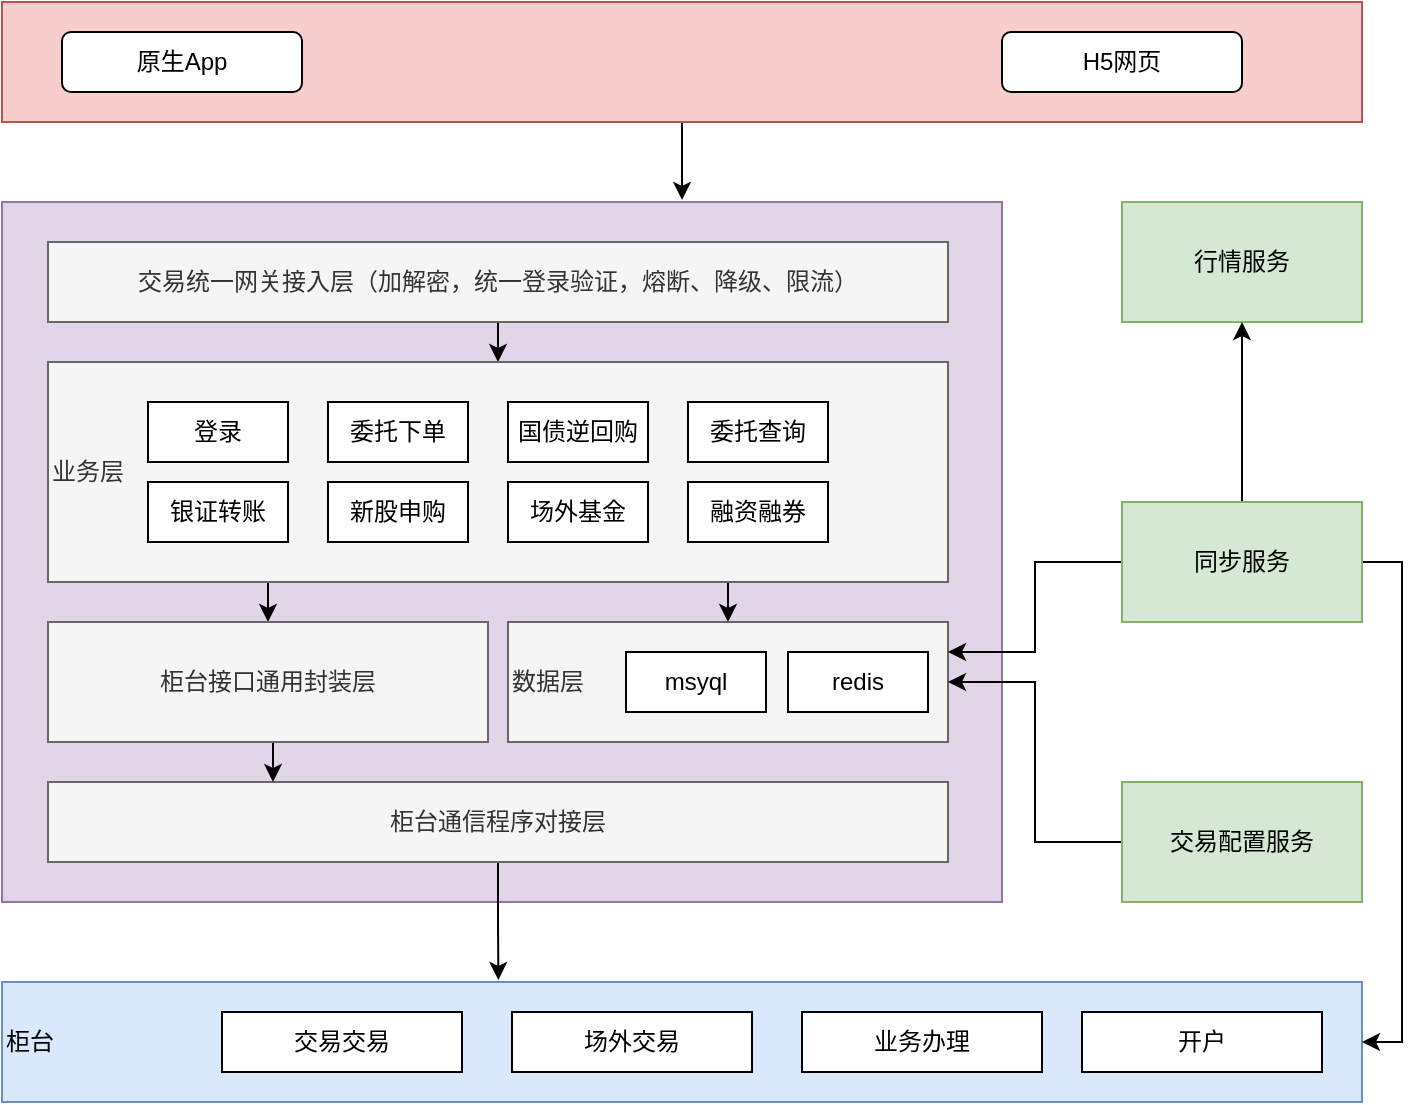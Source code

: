 <mxfile version="14.6.13" type="github">
  <diagram id="0uMvrWpQkgOffhEk1B4T" name="Page-1">
    <mxGraphModel dx="1422" dy="762" grid="0" gridSize="10" guides="1" tooltips="1" connect="1" arrows="1" fold="1" page="0" pageScale="1" pageWidth="827" pageHeight="1169" math="0" shadow="0">
      <root>
        <mxCell id="0" />
        <mxCell id="1" parent="0" />
        <mxCell id="zByN_VHw-B774PRG0tDU-47" style="edgeStyle=orthogonalEdgeStyle;rounded=0;orthogonalLoop=1;jettySize=auto;html=1;exitX=0.5;exitY=1;exitDx=0;exitDy=0;entryX=0.68;entryY=-0.003;entryDx=0;entryDy=0;entryPerimeter=0;" parent="1" source="zByN_VHw-B774PRG0tDU-1" target="zByN_VHw-B774PRG0tDU-5" edge="1">
          <mxGeometry relative="1" as="geometry" />
        </mxCell>
        <mxCell id="zByN_VHw-B774PRG0tDU-1" value="" style="rounded=0;whiteSpace=wrap;html=1;fillColor=#f8cecc;strokeColor=#b85450;" parent="1" vertex="1">
          <mxGeometry x="80" y="120" width="680" height="60" as="geometry" />
        </mxCell>
        <mxCell id="zByN_VHw-B774PRG0tDU-2" value="原生App" style="rounded=1;whiteSpace=wrap;html=1;" parent="1" vertex="1">
          <mxGeometry x="110" y="135" width="120" height="30" as="geometry" />
        </mxCell>
        <mxCell id="zByN_VHw-B774PRG0tDU-3" value="H5网页" style="rounded=1;whiteSpace=wrap;html=1;" parent="1" vertex="1">
          <mxGeometry x="580" y="135" width="120" height="30" as="geometry" />
        </mxCell>
        <mxCell id="zByN_VHw-B774PRG0tDU-5" value="" style="rounded=0;whiteSpace=wrap;html=1;fillColor=#e1d5e7;strokeColor=#9673a6;" parent="1" vertex="1">
          <mxGeometry x="80" y="220" width="500" height="350" as="geometry" />
        </mxCell>
        <mxCell id="cZnmer16mFZGIxQgFDQ7-15" style="edgeStyle=orthogonalEdgeStyle;rounded=0;orthogonalLoop=1;jettySize=auto;html=1;exitX=0.5;exitY=1;exitDx=0;exitDy=0;entryX=0.5;entryY=0;entryDx=0;entryDy=0;" parent="1" source="zByN_VHw-B774PRG0tDU-7" target="zByN_VHw-B774PRG0tDU-8" edge="1">
          <mxGeometry relative="1" as="geometry" />
        </mxCell>
        <mxCell id="zByN_VHw-B774PRG0tDU-7" value="交易统一网关接入层（加解密，统一登录验证，熔断、降级、限流）" style="rounded=0;whiteSpace=wrap;html=1;fillColor=#f5f5f5;strokeColor=#666666;fontColor=#333333;" parent="1" vertex="1">
          <mxGeometry x="103" y="240" width="450" height="40" as="geometry" />
        </mxCell>
        <mxCell id="cZnmer16mFZGIxQgFDQ7-17" style="edgeStyle=orthogonalEdgeStyle;rounded=0;orthogonalLoop=1;jettySize=auto;html=1;exitX=0.75;exitY=1;exitDx=0;exitDy=0;entryX=0.5;entryY=0;entryDx=0;entryDy=0;" parent="1" source="zByN_VHw-B774PRG0tDU-8" target="zByN_VHw-B774PRG0tDU-11" edge="1">
          <mxGeometry relative="1" as="geometry" />
        </mxCell>
        <mxCell id="QAYfWrSoN4cxnXAoPw2Y-3" style="edgeStyle=orthogonalEdgeStyle;rounded=0;orthogonalLoop=1;jettySize=auto;html=1;exitX=0.25;exitY=1;exitDx=0;exitDy=0;entryX=0.5;entryY=0;entryDx=0;entryDy=0;" parent="1" source="zByN_VHw-B774PRG0tDU-8" target="QAYfWrSoN4cxnXAoPw2Y-1" edge="1">
          <mxGeometry relative="1" as="geometry" />
        </mxCell>
        <mxCell id="zByN_VHw-B774PRG0tDU-8" value="业务层" style="rounded=0;whiteSpace=wrap;html=1;align=left;fillColor=#f5f5f5;strokeColor=#666666;fontColor=#333333;" parent="1" vertex="1">
          <mxGeometry x="103" y="300" width="450" height="110" as="geometry" />
        </mxCell>
        <mxCell id="cZnmer16mFZGIxQgFDQ7-10" style="edgeStyle=orthogonalEdgeStyle;rounded=0;orthogonalLoop=1;jettySize=auto;html=1;entryX=0.365;entryY=-0.017;entryDx=0;entryDy=0;entryPerimeter=0;" parent="1" source="zByN_VHw-B774PRG0tDU-9" target="zByN_VHw-B774PRG0tDU-28" edge="1">
          <mxGeometry relative="1" as="geometry">
            <mxPoint x="328" y="600" as="targetPoint" />
          </mxGeometry>
        </mxCell>
        <mxCell id="zByN_VHw-B774PRG0tDU-9" value="柜台通信程序对接层" style="rounded=0;whiteSpace=wrap;html=1;fillColor=#f5f5f5;strokeColor=#666666;fontColor=#333333;" parent="1" vertex="1">
          <mxGeometry x="103" y="510" width="450" height="40" as="geometry" />
        </mxCell>
        <mxCell id="zByN_VHw-B774PRG0tDU-11" value="&lt;div&gt;&lt;span&gt;数据层&lt;/span&gt;&lt;/div&gt;" style="rounded=0;whiteSpace=wrap;html=1;align=left;fillColor=#f5f5f5;strokeColor=#666666;fontColor=#333333;" parent="1" vertex="1">
          <mxGeometry x="333" y="430" width="220" height="60" as="geometry" />
        </mxCell>
        <mxCell id="zByN_VHw-B774PRG0tDU-13" value="msyql" style="rounded=0;whiteSpace=wrap;html=1;" parent="1" vertex="1">
          <mxGeometry x="392" y="445" width="70" height="30" as="geometry" />
        </mxCell>
        <mxCell id="zByN_VHw-B774PRG0tDU-14" value="redis" style="rounded=0;whiteSpace=wrap;html=1;" parent="1" vertex="1">
          <mxGeometry x="473" y="445" width="70" height="30" as="geometry" />
        </mxCell>
        <mxCell id="zByN_VHw-B774PRG0tDU-15" value="登录" style="rounded=0;whiteSpace=wrap;html=1;" parent="1" vertex="1">
          <mxGeometry x="153" y="320" width="70" height="30" as="geometry" />
        </mxCell>
        <mxCell id="zByN_VHw-B774PRG0tDU-17" value="委托下单" style="rounded=0;whiteSpace=wrap;html=1;" parent="1" vertex="1">
          <mxGeometry x="243" y="320" width="70" height="30" as="geometry" />
        </mxCell>
        <mxCell id="zByN_VHw-B774PRG0tDU-19" value="银证转账" style="rounded=0;whiteSpace=wrap;html=1;" parent="1" vertex="1">
          <mxGeometry x="153" y="360" width="70" height="30" as="geometry" />
        </mxCell>
        <mxCell id="zByN_VHw-B774PRG0tDU-20" value="新股申购" style="rounded=0;whiteSpace=wrap;html=1;" parent="1" vertex="1">
          <mxGeometry x="243" y="360" width="70" height="30" as="geometry" />
        </mxCell>
        <mxCell id="zByN_VHw-B774PRG0tDU-21" value="场外基金" style="rounded=0;whiteSpace=wrap;html=1;" parent="1" vertex="1">
          <mxGeometry x="333" y="360" width="70" height="30" as="geometry" />
        </mxCell>
        <mxCell id="zByN_VHw-B774PRG0tDU-22" value="融资融券" style="rounded=0;whiteSpace=wrap;html=1;" parent="1" vertex="1">
          <mxGeometry x="423" y="360" width="70" height="30" as="geometry" />
        </mxCell>
        <mxCell id="zByN_VHw-B774PRG0tDU-23" value="委托查询" style="rounded=0;whiteSpace=wrap;html=1;" parent="1" vertex="1">
          <mxGeometry x="423" y="320" width="70" height="30" as="geometry" />
        </mxCell>
        <mxCell id="zByN_VHw-B774PRG0tDU-24" value="国债逆回购" style="rounded=0;whiteSpace=wrap;html=1;" parent="1" vertex="1">
          <mxGeometry x="333" y="320" width="70" height="30" as="geometry" />
        </mxCell>
        <mxCell id="zByN_VHw-B774PRG0tDU-28" value="柜台" style="rounded=0;whiteSpace=wrap;html=1;align=left;fillColor=#dae8fc;strokeColor=#6c8ebf;" parent="1" vertex="1">
          <mxGeometry x="80" y="610" width="680" height="60" as="geometry" />
        </mxCell>
        <mxCell id="zByN_VHw-B774PRG0tDU-29" value="交易交易" style="rounded=0;whiteSpace=wrap;html=1;" parent="1" vertex="1">
          <mxGeometry x="190" y="625" width="120" height="30" as="geometry" />
        </mxCell>
        <mxCell id="zByN_VHw-B774PRG0tDU-30" value="场外交易" style="rounded=0;whiteSpace=wrap;html=1;" parent="1" vertex="1">
          <mxGeometry x="335" y="625" width="120" height="30" as="geometry" />
        </mxCell>
        <mxCell id="zByN_VHw-B774PRG0tDU-31" value="业务办理" style="rounded=0;whiteSpace=wrap;html=1;" parent="1" vertex="1">
          <mxGeometry x="480" y="625" width="120" height="30" as="geometry" />
        </mxCell>
        <mxCell id="zByN_VHw-B774PRG0tDU-33" value="开户" style="rounded=0;whiteSpace=wrap;html=1;" parent="1" vertex="1">
          <mxGeometry x="620" y="625" width="120" height="30" as="geometry" />
        </mxCell>
        <mxCell id="zByN_VHw-B774PRG0tDU-34" value="行情服务" style="rounded=0;whiteSpace=wrap;html=1;fillColor=#d5e8d4;strokeColor=#82b366;" parent="1" vertex="1">
          <mxGeometry x="640" y="220" width="120" height="60" as="geometry" />
        </mxCell>
        <mxCell id="zByN_VHw-B774PRG0tDU-45" value="" style="edgeStyle=orthogonalEdgeStyle;rounded=0;orthogonalLoop=1;jettySize=auto;html=1;" parent="1" source="zByN_VHw-B774PRG0tDU-35" target="zByN_VHw-B774PRG0tDU-34" edge="1">
          <mxGeometry relative="1" as="geometry" />
        </mxCell>
        <mxCell id="cZnmer16mFZGIxQgFDQ7-13" style="edgeStyle=orthogonalEdgeStyle;rounded=0;orthogonalLoop=1;jettySize=auto;html=1;exitX=0;exitY=0.5;exitDx=0;exitDy=0;entryX=1;entryY=0.25;entryDx=0;entryDy=0;" parent="1" source="zByN_VHw-B774PRG0tDU-35" target="zByN_VHw-B774PRG0tDU-11" edge="1">
          <mxGeometry relative="1" as="geometry" />
        </mxCell>
        <mxCell id="cZnmer16mFZGIxQgFDQ7-20" style="edgeStyle=orthogonalEdgeStyle;rounded=0;orthogonalLoop=1;jettySize=auto;html=1;exitX=1;exitY=0.5;exitDx=0;exitDy=0;entryX=1;entryY=0.5;entryDx=0;entryDy=0;" parent="1" source="zByN_VHw-B774PRG0tDU-35" target="zByN_VHw-B774PRG0tDU-28" edge="1">
          <mxGeometry relative="1" as="geometry" />
        </mxCell>
        <mxCell id="zByN_VHw-B774PRG0tDU-35" value="同步服务" style="rounded=0;whiteSpace=wrap;html=1;fillColor=#d5e8d4;strokeColor=#82b366;" parent="1" vertex="1">
          <mxGeometry x="640" y="370" width="120" height="60" as="geometry" />
        </mxCell>
        <mxCell id="cZnmer16mFZGIxQgFDQ7-1" style="edgeStyle=orthogonalEdgeStyle;rounded=0;orthogonalLoop=1;jettySize=auto;html=1;entryX=1;entryY=0.5;entryDx=0;entryDy=0;" parent="1" source="zByN_VHw-B774PRG0tDU-36" target="zByN_VHw-B774PRG0tDU-11" edge="1">
          <mxGeometry relative="1" as="geometry" />
        </mxCell>
        <mxCell id="zByN_VHw-B774PRG0tDU-36" value="交易配置服务" style="rounded=0;whiteSpace=wrap;html=1;fillColor=#d5e8d4;strokeColor=#82b366;" parent="1" vertex="1">
          <mxGeometry x="640" y="510" width="120" height="60" as="geometry" />
        </mxCell>
        <mxCell id="QAYfWrSoN4cxnXAoPw2Y-4" style="edgeStyle=orthogonalEdgeStyle;rounded=0;orthogonalLoop=1;jettySize=auto;html=1;exitX=0.5;exitY=1;exitDx=0;exitDy=0;entryX=0.25;entryY=0;entryDx=0;entryDy=0;" parent="1" source="QAYfWrSoN4cxnXAoPw2Y-1" target="zByN_VHw-B774PRG0tDU-9" edge="1">
          <mxGeometry relative="1" as="geometry" />
        </mxCell>
        <mxCell id="QAYfWrSoN4cxnXAoPw2Y-1" value="柜台接口通用封装层" style="rounded=0;whiteSpace=wrap;html=1;fillColor=#f5f5f5;strokeColor=#666666;fontColor=#333333;" parent="1" vertex="1">
          <mxGeometry x="103" y="430" width="220" height="60" as="geometry" />
        </mxCell>
      </root>
    </mxGraphModel>
  </diagram>
</mxfile>
